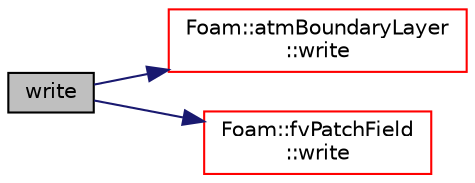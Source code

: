 digraph "write"
{
  bgcolor="transparent";
  edge [fontname="Helvetica",fontsize="10",labelfontname="Helvetica",labelfontsize="10"];
  node [fontname="Helvetica",fontsize="10",shape=record];
  rankdir="LR";
  Node1 [label="write",height=0.2,width=0.4,color="black", fillcolor="grey75", style="filled", fontcolor="black"];
  Node1 -> Node2 [color="midnightblue",fontsize="10",style="solid",fontname="Helvetica"];
  Node2 [label="Foam::atmBoundaryLayer\l::write",height=0.2,width=0.4,color="red",URL="$a00074.html#a0941061ad5a26be83b4107d05750ace6",tooltip="Write. "];
  Node1 -> Node3 [color="midnightblue",fontsize="10",style="solid",fontname="Helvetica"];
  Node3 [label="Foam::fvPatchField\l::write",height=0.2,width=0.4,color="red",URL="$a00886.html#a0941061ad5a26be83b4107d05750ace6",tooltip="Write. "];
}
